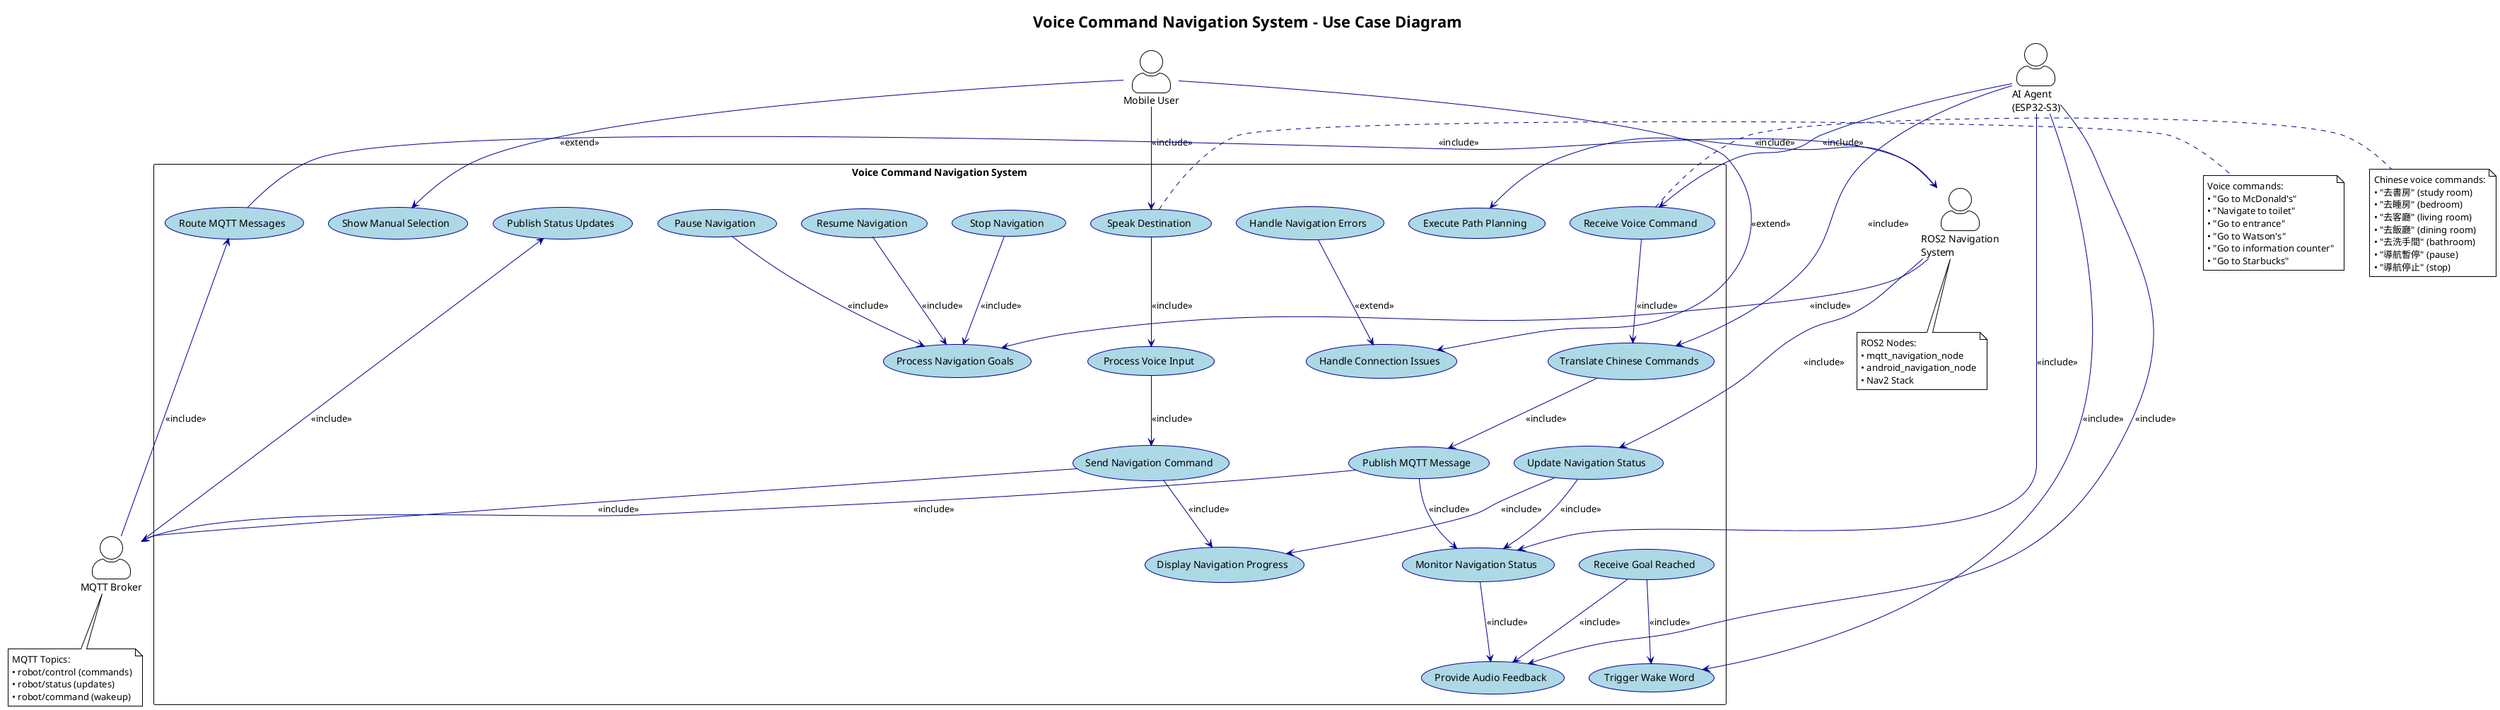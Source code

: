@startuml Voice Command Navigation System Use Case Diagram

!theme plain
skinparam actorStyle awesome
skinparam usecase {
    BackgroundColor LightBlue
    BorderColor DarkBlue
    ArrowColor DarkBlue
}

title Voice Command Navigation System - Use Case Diagram

' Actors
actor "Mobile User" as MU
actor "AI Agent\n(ESP32-S3)" as AI
actor "MQTT Broker" as MQTT
actor "ROS2 Navigation\nSystem" as ROS

' System boundary
rectangle "Voice Command Navigation System" {
    
    ' Mobile App Use Cases
    usecase "Speak Destination" as UC1
    usecase "Process Voice Input" as UC2
    usecase "Send Navigation Command" as UC3
    usecase "Display Navigation Progress" as UC4
    usecase "Show Manual Selection" as UC5
    usecase "Handle Connection Issues" as UC6
    
    ' AI Agent Use Cases
    usecase "Receive Voice Command" as UC7
    usecase "Translate Chinese Commands" as UC8
    usecase "Publish MQTT Message" as UC9
    usecase "Monitor Navigation Status" as UC10
    usecase "Provide Audio Feedback" as UC11
    usecase "Trigger Wake Word" as UC12
    
    ' Navigation Control Use Cases
    usecase "Pause Navigation" as UC13
    usecase "Stop Navigation" as UC14
    usecase "Resume Navigation" as UC15
    
    ' Status Monitoring Use Cases
    usecase "Receive Goal Reached" as UC16
    usecase "Update Navigation Status" as UC17
    usecase "Handle Navigation Errors" as UC18
    
    ' System Use Cases
    usecase "Route MQTT Messages" as UC19
    usecase "Process Navigation Goals" as UC20
    usecase "Execute Path Planning" as UC21
    usecase "Publish Status Updates" as UC22
}

' Mobile User relationships
MU --> UC1 : <<include>>
MU --> UC5 : <<extend>>
MU --> UC6 : <<extend>>

' AI Agent relationships
AI --> UC7 : <<include>>
AI --> UC8 : <<include>>
AI --> UC10 : <<include>>
AI --> UC11 : <<include>>
AI --> UC12 : <<include>>

' MQTT Broker relationships
UC3 --> MQTT : <<include>>
UC9 --> MQTT : <<include>>
MQTT --> UC19 : <<include>>
MQTT --> UC22 : <<include>>

' ROS2 System relationships
UC19 --> ROS : <<include>>
ROS --> UC20 : <<include>>
ROS --> UC21 : <<include>>
ROS --> UC17 : <<include>>

' Internal relationships
UC1 --> UC2 : <<include>>
UC2 --> UC3 : <<include>>
UC3 --> UC4 : <<include>>
UC7 --> UC8 : <<include>>
UC8 --> UC9 : <<include>>
UC9 --> UC10 : <<include>>
UC10 --> UC11 : <<include>>
UC16 --> UC11 : <<include>>
UC16 --> UC12 : <<include>>

' Navigation control relationships
UC13 --> UC20 : <<include>>
UC14 --> UC20 : <<include>>
UC15 --> UC20 : <<include>>

' Status relationships
UC17 --> UC4 : <<include>>
UC17 --> UC10 : <<include>>
UC18 --> UC6 : <<extend>>

' Notes
note right of UC1
  Voice commands:
  • "Go to McDonald's"
  • "Navigate to toilet"
  • "Go to entrance"
  • "Go to Watson's"
  • "Go to information counter"
  • "Go to Starbucks"
end note

note right of UC7
  Chinese voice commands:
  • "去書房" (study room)
  • "去睡房" (bedroom)
  • "去客廳" (living room)
  • "去飯廳" (dining room)
  • "去洗手間" (bathroom)
  • "導航暫停" (pause)
  • "導航停止" (stop)
end note

note bottom of MQTT
  MQTT Topics:
  • robot/control (commands)
  • robot/status (updates)
  • robot/command (wakeup)
end note

note bottom of ROS
  ROS2 Nodes:
  • mqtt_navigation_node
  • android_navigation_node
  • Nav2 Stack
end note

@enduml 